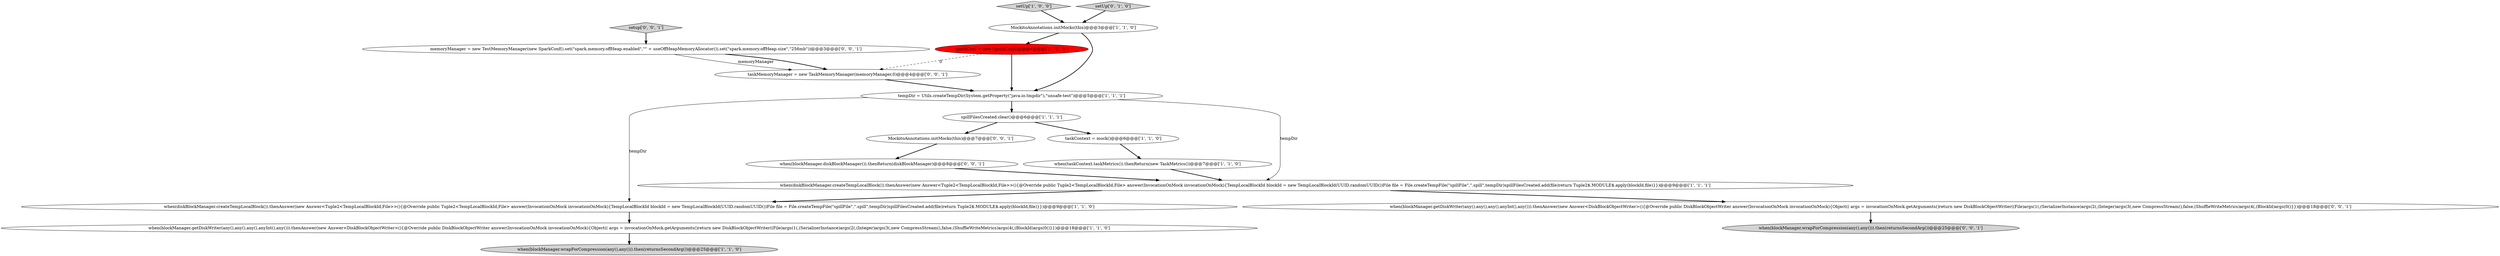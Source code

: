 digraph {
18 [style = filled, label = "MockitoAnnotations.initMocks(this)@@@7@@@['0', '0', '1']", fillcolor = white, shape = ellipse image = "AAA0AAABBB3BBB"];
15 [style = filled, label = "when(blockManager.diskBlockManager()).thenReturn(diskBlockManager)@@@8@@@['0', '0', '1']", fillcolor = white, shape = ellipse image = "AAA0AAABBB3BBB"];
8 [style = filled, label = "sparkConf = new SparkConf()@@@4@@@['1', '0', '0']", fillcolor = red, shape = ellipse image = "AAA1AAABBB1BBB"];
5 [style = filled, label = "when(diskBlockManager.createTempLocalBlock()).thenAnswer(new Answer<Tuple2<TempLocalBlockId,File>>(){@Override public Tuple2<TempLocalBlockId,File> answer(InvocationOnMock invocationOnMock){TempLocalBlockId blockId = new TempLocalBlockId(UUID.randomUUID())File file = File.createTempFile(\"spillFile\",\".spill\",tempDir)spillFilesCreated.add(file)return Tuple2$.MODULE$.apply(blockId,file)}})@@@9@@@['1', '1', '1']", fillcolor = white, shape = ellipse image = "AAA0AAABBB1BBB"];
7 [style = filled, label = "MockitoAnnotations.initMocks(this)@@@3@@@['1', '1', '0']", fillcolor = white, shape = ellipse image = "AAA0AAABBB1BBB"];
9 [style = filled, label = "taskContext = mock()@@@6@@@['1', '1', '0']", fillcolor = white, shape = ellipse image = "AAA0AAABBB1BBB"];
2 [style = filled, label = "setUp['1', '0', '0']", fillcolor = lightgray, shape = diamond image = "AAA0AAABBB1BBB"];
17 [style = filled, label = "taskMemoryManager = new TaskMemoryManager(memoryManager,0)@@@4@@@['0', '0', '1']", fillcolor = white, shape = ellipse image = "AAA0AAABBB3BBB"];
0 [style = filled, label = "when(blockManager.getDiskWriter(any(),any(),any(),anyInt(),any())).thenAnswer(new Answer<DiskBlockObjectWriter>(){@Override public DiskBlockObjectWriter answer(InvocationOnMock invocationOnMock){Object(( args = invocationOnMock.getArguments()return new DiskBlockObjectWriter((File)args(1(,(SerializerInstance)args(2(,(Integer)args(3(,new CompressStream(),false,(ShuffleWriteMetrics)args(4(,(BlockId)args(0()}})@@@18@@@['1', '1', '0']", fillcolor = white, shape = ellipse image = "AAA0AAABBB1BBB"];
16 [style = filled, label = "when(blockManager.getDiskWriter(any(),any(),any(),anyInt(),any())).thenAnswer(new Answer<DiskBlockObjectWriter>(){@Override public DiskBlockObjectWriter answer(InvocationOnMock invocationOnMock){Object(( args = invocationOnMock.getArguments()return new DiskBlockObjectWriter((File)args(1(,(SerializerInstance)args(2(,(Integer)args(3(,new CompressStream(),false,(ShuffleWriteMetrics)args(4(,(BlockId)args(0()}})@@@18@@@['0', '0', '1']", fillcolor = white, shape = ellipse image = "AAA0AAABBB3BBB"];
10 [style = filled, label = "when(taskContext.taskMetrics()).thenReturn(new TaskMetrics())@@@7@@@['1', '1', '0']", fillcolor = white, shape = ellipse image = "AAA0AAABBB1BBB"];
6 [style = filled, label = "when(blockManager.wrapForCompression(any(),any())).then(returnsSecondArg())@@@25@@@['1', '1', '0']", fillcolor = lightgray, shape = ellipse image = "AAA0AAABBB1BBB"];
1 [style = filled, label = "when(diskBlockManager.createTempLocalBlock()).thenAnswer(new Answer<Tuple2<TempLocalBlockId,File>>(){@Override public Tuple2<TempLocalBlockId,File> answer(InvocationOnMock invocationOnMock){TempLocalBlockId blockId = new TempLocalBlockId(UUID.randomUUID())File file = File.createTempFile(\"spillFile\",\".spill\",tempDir)spillFilesCreated.add(file)return Tuple2$.MODULE$.apply(blockId,file)}})@@@9@@@['1', '1', '0']", fillcolor = white, shape = ellipse image = "AAA0AAABBB1BBB"];
11 [style = filled, label = "setUp['0', '1', '0']", fillcolor = lightgray, shape = diamond image = "AAA0AAABBB2BBB"];
4 [style = filled, label = "spillFilesCreated.clear()@@@6@@@['1', '1', '1']", fillcolor = white, shape = ellipse image = "AAA0AAABBB1BBB"];
12 [style = filled, label = "setup['0', '0', '1']", fillcolor = lightgray, shape = diamond image = "AAA0AAABBB3BBB"];
13 [style = filled, label = "when(blockManager.wrapForCompression(any(),any())).then(returnsSecondArg())@@@25@@@['0', '0', '1']", fillcolor = lightgray, shape = ellipse image = "AAA0AAABBB3BBB"];
3 [style = filled, label = "tempDir = Utils.createTempDir(System.getProperty(\"java.io.tmpdir\"),\"unsafe-test\")@@@5@@@['1', '1', '1']", fillcolor = white, shape = ellipse image = "AAA0AAABBB1BBB"];
14 [style = filled, label = "memoryManager = new TestMemoryManager(new SparkConf().set(\"spark.memory.offHeap.enabled\",\"\" + useOffHeapMemoryAllocator()).set(\"spark.memory.offHeap.size\",\"256mb\"))@@@3@@@['0', '0', '1']", fillcolor = white, shape = ellipse image = "AAA0AAABBB3BBB"];
4->9 [style = bold, label=""];
3->1 [style = solid, label="tempDir"];
16->13 [style = bold, label=""];
0->6 [style = bold, label=""];
8->3 [style = bold, label=""];
18->15 [style = bold, label=""];
14->17 [style = bold, label=""];
4->18 [style = bold, label=""];
1->0 [style = bold, label=""];
9->10 [style = bold, label=""];
7->8 [style = bold, label=""];
3->4 [style = bold, label=""];
7->3 [style = bold, label=""];
15->5 [style = bold, label=""];
5->16 [style = bold, label=""];
5->1 [style = bold, label=""];
10->5 [style = bold, label=""];
12->14 [style = bold, label=""];
17->3 [style = bold, label=""];
3->5 [style = solid, label="tempDir"];
8->17 [style = dashed, label="0"];
14->17 [style = solid, label="memoryManager"];
2->7 [style = bold, label=""];
11->7 [style = bold, label=""];
}
